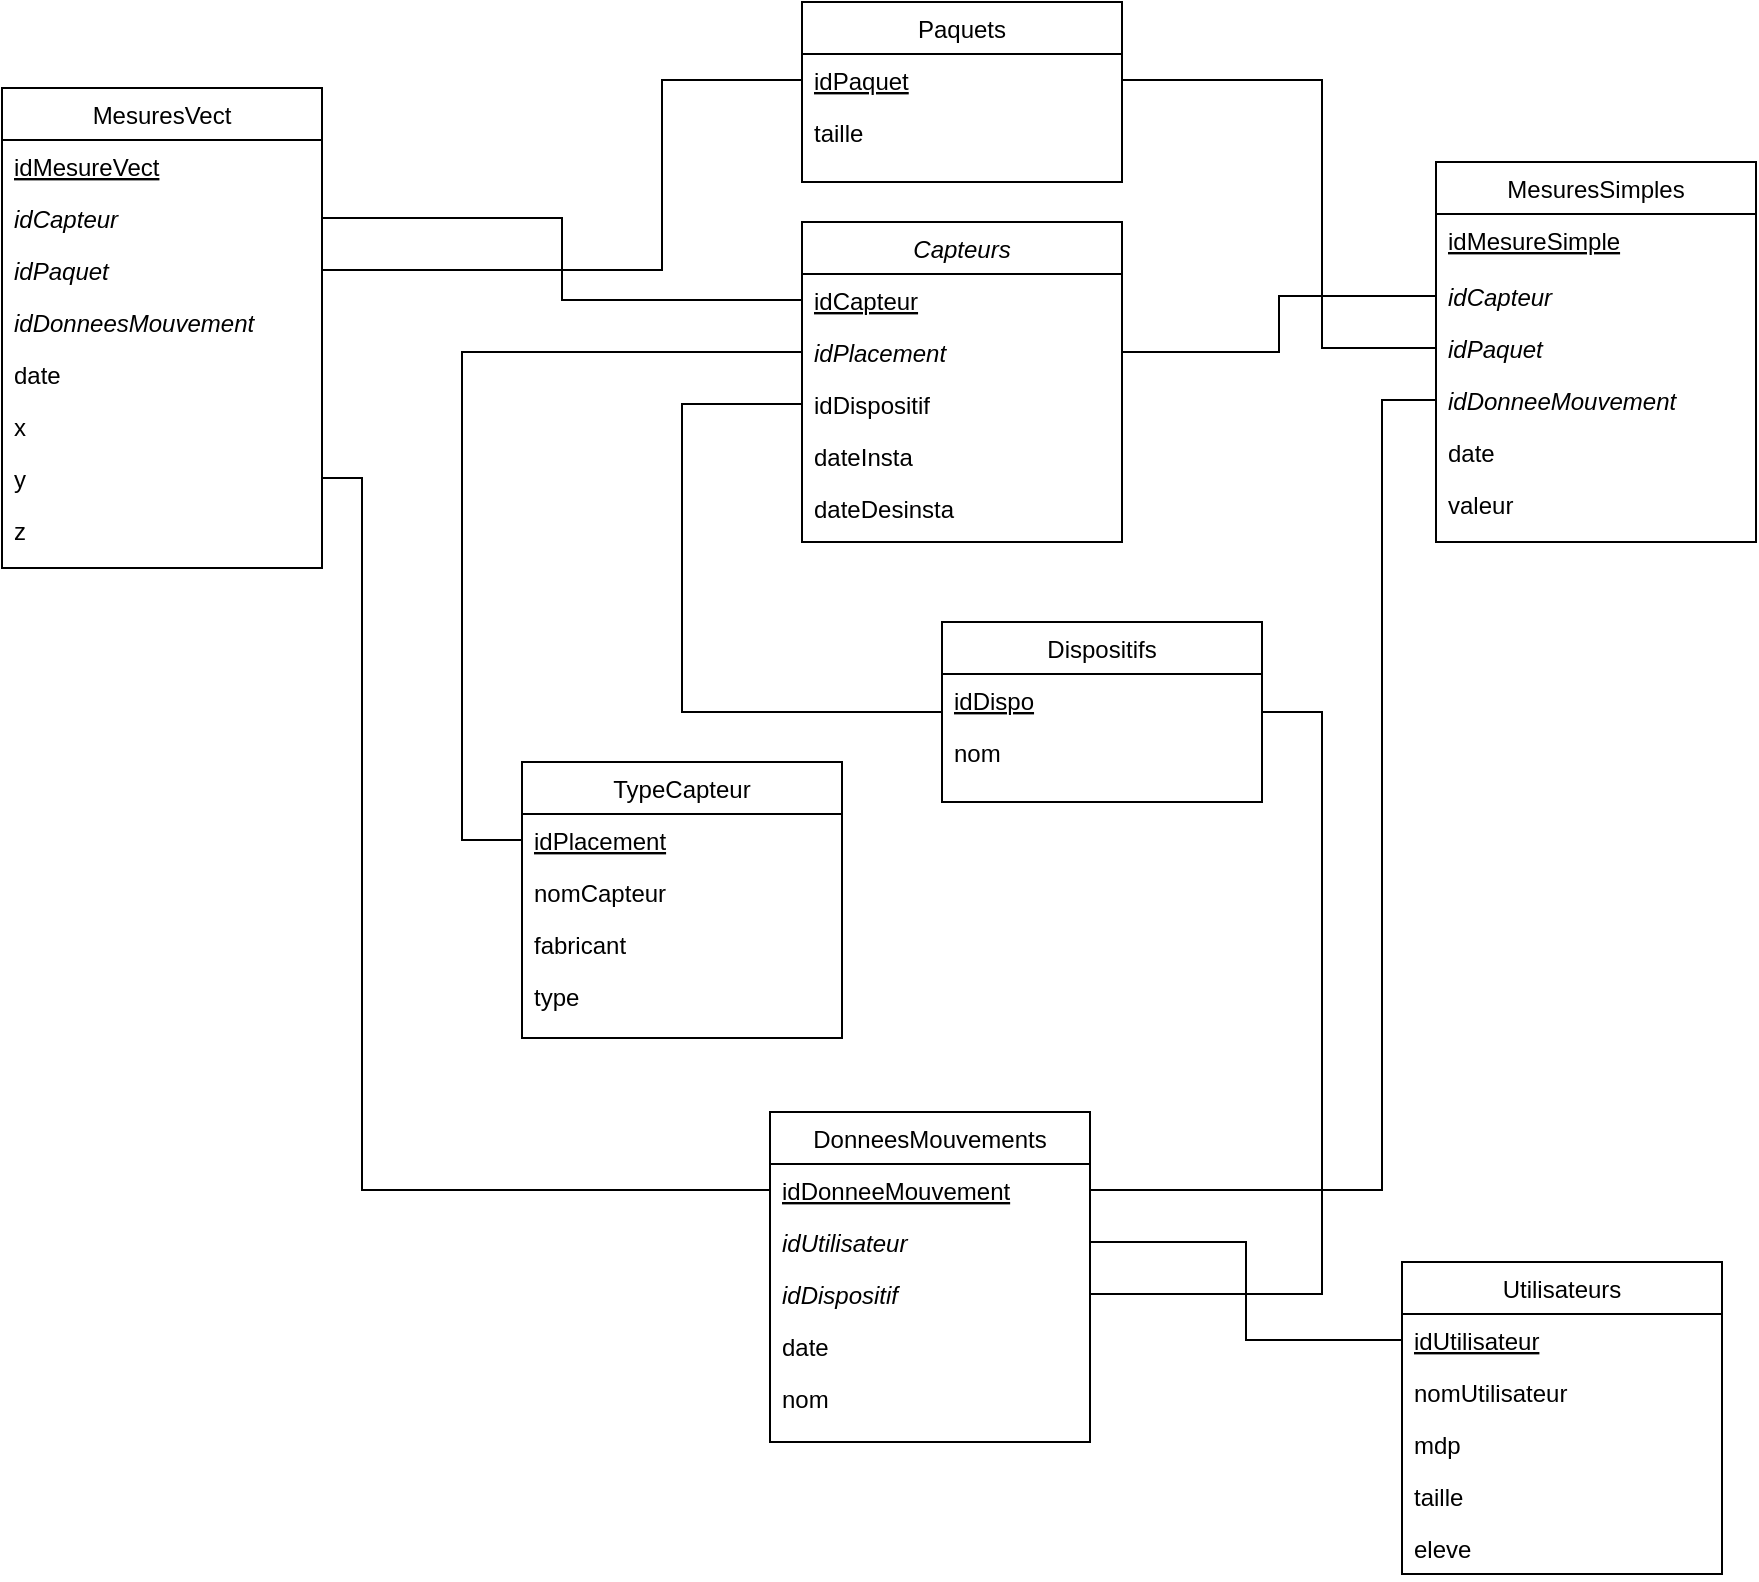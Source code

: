 <mxfile>
    <diagram id="C5RBs43oDa-KdzZeNtuy" name="Page-1">
        <mxGraphModel dx="2043" dy="621" grid="1" gridSize="10" guides="1" tooltips="1" connect="1" arrows="1" fold="1" page="1" pageScale="1" pageWidth="827" pageHeight="1169" math="0" shadow="0">
            <root>
                <mxCell id="WIyWlLk6GJQsqaUBKTNV-0"/>
                <mxCell id="WIyWlLk6GJQsqaUBKTNV-1" parent="WIyWlLk6GJQsqaUBKTNV-0"/>
                <mxCell id="zkfFHV4jXpPFQw0GAbJ--0" value="Capteurs" style="swimlane;fontStyle=2;align=center;verticalAlign=top;childLayout=stackLayout;horizontal=1;startSize=26;horizontalStack=0;resizeParent=1;resizeLast=0;collapsible=1;marginBottom=0;rounded=0;shadow=0;strokeWidth=1;" parent="WIyWlLk6GJQsqaUBKTNV-1" vertex="1">
                    <mxGeometry x="350" y="140" width="160" height="160" as="geometry">
                        <mxRectangle x="230" y="140" width="160" height="26" as="alternateBounds"/>
                    </mxGeometry>
                </mxCell>
                <mxCell id="zkfFHV4jXpPFQw0GAbJ--1" value="idCapteur" style="text;align=left;verticalAlign=top;spacingLeft=4;spacingRight=4;overflow=hidden;rotatable=0;points=[[0,0.5],[1,0.5]];portConstraint=eastwest;fontStyle=4" parent="zkfFHV4jXpPFQw0GAbJ--0" vertex="1">
                    <mxGeometry y="26" width="160" height="26" as="geometry"/>
                </mxCell>
                <mxCell id="zkfFHV4jXpPFQw0GAbJ--2" value="idPlacement" style="text;align=left;verticalAlign=top;spacingLeft=4;spacingRight=4;overflow=hidden;rotatable=0;points=[[0,0.5],[1,0.5]];portConstraint=eastwest;rounded=0;shadow=0;html=0;fontStyle=2" parent="zkfFHV4jXpPFQw0GAbJ--0" vertex="1">
                    <mxGeometry y="52" width="160" height="26" as="geometry"/>
                </mxCell>
                <mxCell id="zN-kpuimuayOz62OdHt_-75" value="idDispositif" style="text;align=left;verticalAlign=top;spacingLeft=4;spacingRight=4;overflow=hidden;rotatable=0;points=[[0,0.5],[1,0.5]];portConstraint=eastwest;rounded=0;shadow=0;html=0;" parent="zkfFHV4jXpPFQw0GAbJ--0" vertex="1">
                    <mxGeometry y="78" width="160" height="26" as="geometry"/>
                </mxCell>
                <mxCell id="zN-kpuimuayOz62OdHt_-6" value="dateInsta" style="text;align=left;verticalAlign=top;spacingLeft=4;spacingRight=4;overflow=hidden;rotatable=0;points=[[0,0.5],[1,0.5]];portConstraint=eastwest;rounded=0;shadow=0;html=0;" parent="zkfFHV4jXpPFQw0GAbJ--0" vertex="1">
                    <mxGeometry y="104" width="160" height="26" as="geometry"/>
                </mxCell>
                <mxCell id="zN-kpuimuayOz62OdHt_-7" value="dateDesinsta" style="text;align=left;verticalAlign=top;spacingLeft=4;spacingRight=4;overflow=hidden;rotatable=0;points=[[0,0.5],[1,0.5]];portConstraint=eastwest;rounded=0;shadow=0;html=0;" parent="zkfFHV4jXpPFQw0GAbJ--0" vertex="1">
                    <mxGeometry y="130" width="160" height="26" as="geometry"/>
                </mxCell>
                <mxCell id="zkfFHV4jXpPFQw0GAbJ--6" value="Paquets" style="swimlane;fontStyle=0;align=center;verticalAlign=top;childLayout=stackLayout;horizontal=1;startSize=26;horizontalStack=0;resizeParent=1;resizeLast=0;collapsible=1;marginBottom=0;rounded=0;shadow=0;strokeWidth=1;" parent="WIyWlLk6GJQsqaUBKTNV-1" vertex="1">
                    <mxGeometry x="350" y="30" width="160" height="90" as="geometry">
                        <mxRectangle x="130" y="380" width="160" height="26" as="alternateBounds"/>
                    </mxGeometry>
                </mxCell>
                <mxCell id="zkfFHV4jXpPFQw0GAbJ--7" value="idPaquet" style="text;align=left;verticalAlign=top;spacingLeft=4;spacingRight=4;overflow=hidden;rotatable=0;points=[[0,0.5],[1,0.5]];portConstraint=eastwest;fontStyle=4" parent="zkfFHV4jXpPFQw0GAbJ--6" vertex="1">
                    <mxGeometry y="26" width="160" height="26" as="geometry"/>
                </mxCell>
                <mxCell id="zkfFHV4jXpPFQw0GAbJ--8" value="taille" style="text;align=left;verticalAlign=top;spacingLeft=4;spacingRight=4;overflow=hidden;rotatable=0;points=[[0,0.5],[1,0.5]];portConstraint=eastwest;rounded=0;shadow=0;html=0;" parent="zkfFHV4jXpPFQw0GAbJ--6" vertex="1">
                    <mxGeometry y="52" width="160" height="26" as="geometry"/>
                </mxCell>
                <mxCell id="zkfFHV4jXpPFQw0GAbJ--13" value="MesuresVect" style="swimlane;fontStyle=0;align=center;verticalAlign=top;childLayout=stackLayout;horizontal=1;startSize=26;horizontalStack=0;resizeParent=1;resizeLast=0;collapsible=1;marginBottom=0;rounded=0;shadow=0;strokeWidth=1;" parent="WIyWlLk6GJQsqaUBKTNV-1" vertex="1">
                    <mxGeometry x="-50" y="73" width="160" height="240" as="geometry">
                        <mxRectangle x="340" y="380" width="170" height="26" as="alternateBounds"/>
                    </mxGeometry>
                </mxCell>
                <mxCell id="zN-kpuimuayOz62OdHt_-9" value="idMesureVect " style="text;align=left;verticalAlign=top;spacingLeft=4;spacingRight=4;overflow=hidden;rotatable=0;points=[[0,0.5],[1,0.5]];portConstraint=eastwest;rounded=0;shadow=0;html=0;fontStyle=4" parent="zkfFHV4jXpPFQw0GAbJ--13" vertex="1">
                    <mxGeometry y="26" width="160" height="26" as="geometry"/>
                </mxCell>
                <mxCell id="zkfFHV4jXpPFQw0GAbJ--14" value="idCapteur" style="text;align=left;verticalAlign=top;spacingLeft=4;spacingRight=4;overflow=hidden;rotatable=0;points=[[0,0.5],[1,0.5]];portConstraint=eastwest;fontStyle=2" parent="zkfFHV4jXpPFQw0GAbJ--13" vertex="1">
                    <mxGeometry y="52" width="160" height="26" as="geometry"/>
                </mxCell>
                <mxCell id="zN-kpuimuayOz62OdHt_-14" value="idPaquet" style="text;align=left;verticalAlign=top;spacingLeft=4;spacingRight=4;overflow=hidden;rotatable=0;points=[[0,0.5],[1,0.5]];portConstraint=eastwest;rounded=0;shadow=0;html=0;fontStyle=2" parent="zkfFHV4jXpPFQw0GAbJ--13" vertex="1">
                    <mxGeometry y="78" width="160" height="26" as="geometry"/>
                </mxCell>
                <mxCell id="zN-kpuimuayOz62OdHt_-15" value="idDonneesMouvement" style="text;align=left;verticalAlign=top;spacingLeft=4;spacingRight=4;overflow=hidden;rotatable=0;points=[[0,0.5],[1,0.5]];portConstraint=eastwest;rounded=0;shadow=0;html=0;fontStyle=2" parent="zkfFHV4jXpPFQw0GAbJ--13" vertex="1">
                    <mxGeometry y="104" width="160" height="26" as="geometry"/>
                </mxCell>
                <mxCell id="zN-kpuimuayOz62OdHt_-10" value="date" style="text;align=left;verticalAlign=top;spacingLeft=4;spacingRight=4;overflow=hidden;rotatable=0;points=[[0,0.5],[1,0.5]];portConstraint=eastwest;rounded=0;shadow=0;html=0;" parent="zkfFHV4jXpPFQw0GAbJ--13" vertex="1">
                    <mxGeometry y="130" width="160" height="26" as="geometry"/>
                </mxCell>
                <mxCell id="zN-kpuimuayOz62OdHt_-11" value="x" style="text;align=left;verticalAlign=top;spacingLeft=4;spacingRight=4;overflow=hidden;rotatable=0;points=[[0,0.5],[1,0.5]];portConstraint=eastwest;rounded=0;shadow=0;html=0;" parent="zkfFHV4jXpPFQw0GAbJ--13" vertex="1">
                    <mxGeometry y="156" width="160" height="26" as="geometry"/>
                </mxCell>
                <mxCell id="zN-kpuimuayOz62OdHt_-12" value="y" style="text;align=left;verticalAlign=top;spacingLeft=4;spacingRight=4;overflow=hidden;rotatable=0;points=[[0,0.5],[1,0.5]];portConstraint=eastwest;rounded=0;shadow=0;html=0;" parent="zkfFHV4jXpPFQw0GAbJ--13" vertex="1">
                    <mxGeometry y="182" width="160" height="26" as="geometry"/>
                </mxCell>
                <mxCell id="zN-kpuimuayOz62OdHt_-13" value="z" style="text;align=left;verticalAlign=top;spacingLeft=4;spacingRight=4;overflow=hidden;rotatable=0;points=[[0,0.5],[1,0.5]];portConstraint=eastwest;rounded=0;shadow=0;html=0;" parent="zkfFHV4jXpPFQw0GAbJ--13" vertex="1">
                    <mxGeometry y="208" width="160" height="26" as="geometry"/>
                </mxCell>
                <mxCell id="zkfFHV4jXpPFQw0GAbJ--17" value="MesuresSimples" style="swimlane;fontStyle=0;align=center;verticalAlign=top;childLayout=stackLayout;horizontal=1;startSize=26;horizontalStack=0;resizeParent=1;resizeLast=0;collapsible=1;marginBottom=0;rounded=0;shadow=0;strokeWidth=1;" parent="WIyWlLk6GJQsqaUBKTNV-1" vertex="1">
                    <mxGeometry x="667" y="110" width="160" height="190" as="geometry">
                        <mxRectangle x="550" y="140" width="160" height="26" as="alternateBounds"/>
                    </mxGeometry>
                </mxCell>
                <mxCell id="zkfFHV4jXpPFQw0GAbJ--19" value="idMesureSimple" style="text;align=left;verticalAlign=top;spacingLeft=4;spacingRight=4;overflow=hidden;rotatable=0;points=[[0,0.5],[1,0.5]];portConstraint=eastwest;rounded=0;shadow=0;html=0;fontStyle=4" parent="zkfFHV4jXpPFQw0GAbJ--17" vertex="1">
                    <mxGeometry y="26" width="160" height="28" as="geometry"/>
                </mxCell>
                <mxCell id="v6AQT8p7C0vqDHmekbwr-1" value="idCapteur" style="text;align=left;verticalAlign=top;spacingLeft=4;spacingRight=4;overflow=hidden;rotatable=0;points=[[0,0.5],[1,0.5]];portConstraint=eastwest;fontStyle=2" parent="zkfFHV4jXpPFQw0GAbJ--17" vertex="1">
                    <mxGeometry y="54" width="160" height="26" as="geometry"/>
                </mxCell>
                <mxCell id="v6AQT8p7C0vqDHmekbwr-0" value="idPaquet" style="text;align=left;verticalAlign=top;spacingLeft=4;spacingRight=4;overflow=hidden;rotatable=0;points=[[0,0.5],[1,0.5]];portConstraint=eastwest;rounded=0;shadow=0;html=0;fontStyle=2" parent="zkfFHV4jXpPFQw0GAbJ--17" vertex="1">
                    <mxGeometry y="80" width="160" height="26" as="geometry"/>
                </mxCell>
                <mxCell id="v6AQT8p7C0vqDHmekbwr-2" value="idDonneeMouvement" style="text;align=left;verticalAlign=top;spacingLeft=4;spacingRight=4;overflow=hidden;rotatable=0;points=[[0,0.5],[1,0.5]];portConstraint=eastwest;rounded=0;shadow=0;html=0;fontStyle=2" parent="zkfFHV4jXpPFQw0GAbJ--17" vertex="1">
                    <mxGeometry y="106" width="160" height="26" as="geometry"/>
                </mxCell>
                <mxCell id="zkfFHV4jXpPFQw0GAbJ--20" value="date" style="text;align=left;verticalAlign=top;spacingLeft=4;spacingRight=4;overflow=hidden;rotatable=0;points=[[0,0.5],[1,0.5]];portConstraint=eastwest;rounded=0;shadow=0;html=0;" parent="zkfFHV4jXpPFQw0GAbJ--17" vertex="1">
                    <mxGeometry y="132" width="160" height="26" as="geometry"/>
                </mxCell>
                <mxCell id="zkfFHV4jXpPFQw0GAbJ--21" value="valeur" style="text;align=left;verticalAlign=top;spacingLeft=4;spacingRight=4;overflow=hidden;rotatable=0;points=[[0,0.5],[1,0.5]];portConstraint=eastwest;rounded=0;shadow=0;html=0;" parent="zkfFHV4jXpPFQw0GAbJ--17" vertex="1">
                    <mxGeometry y="158" width="160" height="26" as="geometry"/>
                </mxCell>
                <mxCell id="zkfFHV4jXpPFQw0GAbJ--26" value="" style="endArrow=none;shadow=0;strokeWidth=1;rounded=0;endFill=0;edgeStyle=elbowEdgeStyle;exitX=1;exitY=0.5;exitDx=0;exitDy=0;strokeColor=default;entryX=0;entryY=0.5;entryDx=0;entryDy=0;" parent="WIyWlLk6GJQsqaUBKTNV-1" source="zkfFHV4jXpPFQw0GAbJ--2" target="v6AQT8p7C0vqDHmekbwr-1" edge="1">
                    <mxGeometry x="0.5" y="41" relative="1" as="geometry">
                        <mxPoint x="380" y="192" as="sourcePoint"/>
                        <mxPoint x="667" y="190" as="targetPoint"/>
                        <mxPoint x="-40" y="32" as="offset"/>
                    </mxGeometry>
                </mxCell>
                <mxCell id="zN-kpuimuayOz62OdHt_-0" value="DonneesMouvements" style="swimlane;fontStyle=0;align=center;verticalAlign=top;childLayout=stackLayout;horizontal=1;startSize=26;horizontalStack=0;resizeParent=1;resizeLast=0;collapsible=1;marginBottom=0;rounded=0;shadow=0;strokeWidth=1;" parent="WIyWlLk6GJQsqaUBKTNV-1" vertex="1">
                    <mxGeometry x="334" y="585" width="160" height="165" as="geometry">
                        <mxRectangle x="130" y="380" width="160" height="26" as="alternateBounds"/>
                    </mxGeometry>
                </mxCell>
                <mxCell id="zN-kpuimuayOz62OdHt_-1" value="idDonneeMouvement" style="text;align=left;verticalAlign=top;spacingLeft=4;spacingRight=4;overflow=hidden;rotatable=0;points=[[0,0.5],[1,0.5]];portConstraint=eastwest;fontStyle=4" parent="zN-kpuimuayOz62OdHt_-0" vertex="1">
                    <mxGeometry y="26" width="160" height="26" as="geometry"/>
                </mxCell>
                <mxCell id="zN-kpuimuayOz62OdHt_-17" value="idUtilisateur" style="text;align=left;verticalAlign=top;spacingLeft=4;spacingRight=4;overflow=hidden;rotatable=0;points=[[0,0.5],[1,0.5]];portConstraint=eastwest;rounded=0;shadow=0;html=0;fontStyle=2" parent="zN-kpuimuayOz62OdHt_-0" vertex="1">
                    <mxGeometry y="52" width="160" height="26" as="geometry"/>
                </mxCell>
                <mxCell id="v6AQT8p7C0vqDHmekbwr-3" value="idDispositif" style="text;align=left;verticalAlign=top;spacingLeft=4;spacingRight=4;overflow=hidden;rotatable=0;points=[[0,0.5],[1,0.5]];portConstraint=eastwest;rounded=0;shadow=0;html=0;fontStyle=2" parent="zN-kpuimuayOz62OdHt_-0" vertex="1">
                    <mxGeometry y="78" width="160" height="26" as="geometry"/>
                </mxCell>
                <mxCell id="zN-kpuimuayOz62OdHt_-16" value="date" style="text;align=left;verticalAlign=top;spacingLeft=4;spacingRight=4;overflow=hidden;rotatable=0;points=[[0,0.5],[1,0.5]];portConstraint=eastwest;rounded=0;shadow=0;html=0;" parent="zN-kpuimuayOz62OdHt_-0" vertex="1">
                    <mxGeometry y="104" width="160" height="26" as="geometry"/>
                </mxCell>
                <mxCell id="zN-kpuimuayOz62OdHt_-81" value="nom" style="text;align=left;verticalAlign=top;spacingLeft=4;spacingRight=4;overflow=hidden;rotatable=0;points=[[0,0.5],[1,0.5]];portConstraint=eastwest;rounded=0;shadow=0;html=0;fontStyle=0" parent="zN-kpuimuayOz62OdHt_-0" vertex="1">
                    <mxGeometry y="130" width="160" height="30" as="geometry"/>
                </mxCell>
                <mxCell id="zN-kpuimuayOz62OdHt_-3" value="TypeCapteur" style="swimlane;fontStyle=0;align=center;verticalAlign=top;childLayout=stackLayout;horizontal=1;startSize=26;horizontalStack=0;resizeParent=1;resizeLast=0;collapsible=1;marginBottom=0;rounded=0;shadow=0;strokeWidth=1;" parent="WIyWlLk6GJQsqaUBKTNV-1" vertex="1">
                    <mxGeometry x="210" y="410" width="160" height="138" as="geometry">
                        <mxRectangle x="130" y="380" width="160" height="26" as="alternateBounds"/>
                    </mxGeometry>
                </mxCell>
                <mxCell id="zN-kpuimuayOz62OdHt_-4" value="idPlacement" style="text;align=left;verticalAlign=top;spacingLeft=4;spacingRight=4;overflow=hidden;rotatable=0;points=[[0,0.5],[1,0.5]];portConstraint=eastwest;fontStyle=4" parent="zN-kpuimuayOz62OdHt_-3" vertex="1">
                    <mxGeometry y="26" width="160" height="26" as="geometry"/>
                </mxCell>
                <mxCell id="zN-kpuimuayOz62OdHt_-5" value="nomCapteur" style="text;align=left;verticalAlign=top;spacingLeft=4;spacingRight=4;overflow=hidden;rotatable=0;points=[[0,0.5],[1,0.5]];portConstraint=eastwest;rounded=0;shadow=0;html=0;" parent="zN-kpuimuayOz62OdHt_-3" vertex="1">
                    <mxGeometry y="52" width="160" height="26" as="geometry"/>
                </mxCell>
                <mxCell id="zN-kpuimuayOz62OdHt_-30" value="fabricant&#10;" style="text;align=left;verticalAlign=top;spacingLeft=4;spacingRight=4;overflow=hidden;rotatable=0;points=[[0,0.5],[1,0.5]];portConstraint=eastwest;rounded=0;shadow=0;html=0;" parent="zN-kpuimuayOz62OdHt_-3" vertex="1">
                    <mxGeometry y="78" width="160" height="26" as="geometry"/>
                </mxCell>
                <mxCell id="zN-kpuimuayOz62OdHt_-76" value="type" style="text;align=left;verticalAlign=top;spacingLeft=4;spacingRight=4;overflow=hidden;rotatable=0;points=[[0,0.5],[1,0.5]];portConstraint=eastwest;rounded=0;shadow=0;html=0;" parent="zN-kpuimuayOz62OdHt_-3" vertex="1">
                    <mxGeometry y="104" width="160" height="26" as="geometry"/>
                </mxCell>
                <mxCell id="zN-kpuimuayOz62OdHt_-20" value="Utilisateurs" style="swimlane;fontStyle=0;align=center;verticalAlign=top;childLayout=stackLayout;horizontal=1;startSize=26;horizontalStack=0;resizeParent=1;resizeLast=0;collapsible=1;marginBottom=0;rounded=0;shadow=0;strokeWidth=1;" parent="WIyWlLk6GJQsqaUBKTNV-1" vertex="1">
                    <mxGeometry x="650" y="660" width="160" height="156" as="geometry">
                        <mxRectangle x="130" y="380" width="160" height="26" as="alternateBounds"/>
                    </mxGeometry>
                </mxCell>
                <mxCell id="zN-kpuimuayOz62OdHt_-21" value="idUtilisateur" style="text;align=left;verticalAlign=top;spacingLeft=4;spacingRight=4;overflow=hidden;rotatable=0;points=[[0,0.5],[1,0.5]];portConstraint=eastwest;fontStyle=4" parent="zN-kpuimuayOz62OdHt_-20" vertex="1">
                    <mxGeometry y="26" width="160" height="26" as="geometry"/>
                </mxCell>
                <mxCell id="zN-kpuimuayOz62OdHt_-22" value="nomUtilisateur" style="text;align=left;verticalAlign=top;spacingLeft=4;spacingRight=4;overflow=hidden;rotatable=0;points=[[0,0.5],[1,0.5]];portConstraint=eastwest;rounded=0;shadow=0;html=0;" parent="zN-kpuimuayOz62OdHt_-20" vertex="1">
                    <mxGeometry y="52" width="160" height="26" as="geometry"/>
                </mxCell>
                <mxCell id="zN-kpuimuayOz62OdHt_-23" value="mdp" style="text;align=left;verticalAlign=top;spacingLeft=4;spacingRight=4;overflow=hidden;rotatable=0;points=[[0,0.5],[1,0.5]];portConstraint=eastwest;rounded=0;shadow=0;html=0;" parent="zN-kpuimuayOz62OdHt_-20" vertex="1">
                    <mxGeometry y="78" width="160" height="26" as="geometry"/>
                </mxCell>
                <mxCell id="zN-kpuimuayOz62OdHt_-24" value="taille" style="text;align=left;verticalAlign=top;spacingLeft=4;spacingRight=4;overflow=hidden;rotatable=0;points=[[0,0.5],[1,0.5]];portConstraint=eastwest;rounded=0;shadow=0;html=0;fontStyle=0" parent="zN-kpuimuayOz62OdHt_-20" vertex="1">
                    <mxGeometry y="104" width="160" height="26" as="geometry"/>
                </mxCell>
                <mxCell id="0" value="eleve" style="text;align=left;verticalAlign=top;spacingLeft=4;spacingRight=4;overflow=hidden;rotatable=0;points=[[0,0.5],[1,0.5]];portConstraint=eastwest;rounded=0;shadow=0;html=0;fontStyle=0" vertex="1" parent="zN-kpuimuayOz62OdHt_-20">
                    <mxGeometry y="130" width="160" height="26" as="geometry"/>
                </mxCell>
                <mxCell id="zN-kpuimuayOz62OdHt_-37" value="" style="endArrow=none;shadow=0;strokeWidth=1;rounded=0;endFill=0;edgeStyle=elbowEdgeStyle;entryX=0;entryY=0.5;entryDx=0;entryDy=0;exitX=1;exitY=0.5;exitDx=0;exitDy=0;strokeColor=default;" parent="WIyWlLk6GJQsqaUBKTNV-1" source="zkfFHV4jXpPFQw0GAbJ--7" target="v6AQT8p7C0vqDHmekbwr-0" edge="1">
                    <mxGeometry x="0.5" y="41" relative="1" as="geometry">
                        <mxPoint x="540" y="80" as="sourcePoint"/>
                        <mxPoint x="680" y="106" as="targetPoint"/>
                        <mxPoint x="-40" y="32" as="offset"/>
                        <Array as="points">
                            <mxPoint x="610" y="130"/>
                        </Array>
                    </mxGeometry>
                </mxCell>
                <mxCell id="zN-kpuimuayOz62OdHt_-41" value="" style="endArrow=none;shadow=0;strokeWidth=1;rounded=0;endFill=0;edgeStyle=elbowEdgeStyle;entryX=0;entryY=0.5;entryDx=0;entryDy=0;exitX=1;exitY=0.5;exitDx=0;exitDy=0;strokeColor=default;" parent="WIyWlLk6GJQsqaUBKTNV-1" source="zN-kpuimuayOz62OdHt_-14" target="zkfFHV4jXpPFQw0GAbJ--7" edge="1">
                    <mxGeometry x="0.5" y="41" relative="1" as="geometry">
                        <mxPoint x="290" y="110" as="sourcePoint"/>
                        <mxPoint x="430" y="136" as="targetPoint"/>
                        <mxPoint x="-40" y="32" as="offset"/>
                        <Array as="points">
                            <mxPoint x="280" y="120"/>
                        </Array>
                    </mxGeometry>
                </mxCell>
                <mxCell id="zN-kpuimuayOz62OdHt_-45" value="" style="endArrow=none;shadow=0;strokeWidth=1;rounded=0;endFill=0;edgeStyle=elbowEdgeStyle;exitX=1;exitY=0.5;exitDx=0;exitDy=0;strokeColor=default;entryX=0;entryY=0.5;entryDx=0;entryDy=0;" parent="WIyWlLk6GJQsqaUBKTNV-1" source="zkfFHV4jXpPFQw0GAbJ--14" target="zkfFHV4jXpPFQw0GAbJ--1" edge="1">
                    <mxGeometry x="0.5" y="41" relative="1" as="geometry">
                        <mxPoint x="290" y="180" as="sourcePoint"/>
                        <mxPoint x="350" y="200" as="targetPoint"/>
                        <mxPoint x="-40" y="32" as="offset"/>
                    </mxGeometry>
                </mxCell>
                <mxCell id="zN-kpuimuayOz62OdHt_-49" value="" style="endArrow=none;shadow=0;strokeWidth=1;rounded=0;endFill=0;edgeStyle=elbowEdgeStyle;entryX=0;entryY=0.5;entryDx=0;entryDy=0;exitX=0;exitY=0.5;exitDx=0;exitDy=0;strokeColor=default;" parent="WIyWlLk6GJQsqaUBKTNV-1" source="zkfFHV4jXpPFQw0GAbJ--2" target="zN-kpuimuayOz62OdHt_-4" edge="1">
                    <mxGeometry x="0.5" y="41" relative="1" as="geometry">
                        <mxPoint x="310" y="280" as="sourcePoint"/>
                        <mxPoint x="450" y="306" as="targetPoint"/>
                        <mxPoint x="-40" y="32" as="offset"/>
                        <Array as="points">
                            <mxPoint x="180" y="310"/>
                        </Array>
                    </mxGeometry>
                </mxCell>
                <mxCell id="zN-kpuimuayOz62OdHt_-53" value="" style="endArrow=none;shadow=0;strokeWidth=1;rounded=0;endFill=0;edgeStyle=elbowEdgeStyle;entryX=0;entryY=0.5;entryDx=0;entryDy=0;exitX=1;exitY=0.5;exitDx=0;exitDy=0;strokeColor=default;" parent="WIyWlLk6GJQsqaUBKTNV-1" source="zN-kpuimuayOz62OdHt_-12" target="zN-kpuimuayOz62OdHt_-1" edge="1">
                    <mxGeometry x="0.5" y="41" relative="1" as="geometry">
                        <mxPoint x="290" y="400" as="sourcePoint"/>
                        <mxPoint x="430" y="426" as="targetPoint"/>
                        <mxPoint x="-40" y="32" as="offset"/>
                        <Array as="points">
                            <mxPoint x="130" y="420"/>
                        </Array>
                    </mxGeometry>
                </mxCell>
                <mxCell id="zN-kpuimuayOz62OdHt_-57" value="" style="endArrow=none;shadow=0;strokeWidth=1;rounded=0;endFill=0;edgeStyle=elbowEdgeStyle;exitX=1;exitY=0.5;exitDx=0;exitDy=0;strokeColor=default;entryX=0;entryY=0.5;entryDx=0;entryDy=0;" parent="WIyWlLk6GJQsqaUBKTNV-1" source="zN-kpuimuayOz62OdHt_-1" target="v6AQT8p7C0vqDHmekbwr-2" edge="1">
                    <mxGeometry x="0.5" y="41" relative="1" as="geometry">
                        <mxPoint x="494" y="618" as="sourcePoint"/>
                        <mxPoint x="667" y="200" as="targetPoint"/>
                        <mxPoint x="-40" y="32" as="offset"/>
                        <Array as="points">
                            <mxPoint x="640" y="430"/>
                            <mxPoint x="610" y="434"/>
                        </Array>
                    </mxGeometry>
                </mxCell>
                <mxCell id="zN-kpuimuayOz62OdHt_-61" value="" style="endArrow=none;shadow=0;strokeWidth=1;rounded=0;endFill=0;edgeStyle=elbowEdgeStyle;entryX=0;entryY=0.5;entryDx=0;entryDy=0;exitX=1;exitY=0.5;exitDx=0;exitDy=0;strokeColor=default;" parent="WIyWlLk6GJQsqaUBKTNV-1" source="zN-kpuimuayOz62OdHt_-17" target="zN-kpuimuayOz62OdHt_-21" edge="1">
                    <mxGeometry x="0.5" y="41" relative="1" as="geometry">
                        <mxPoint x="494" y="696.5" as="sourcePoint"/>
                        <mxPoint x="630" y="781.5" as="targetPoint"/>
                        <mxPoint x="-40" y="32" as="offset"/>
                        <Array as="points"/>
                    </mxGeometry>
                </mxCell>
                <mxCell id="zN-kpuimuayOz62OdHt_-77" value="Dispositifs" style="swimlane;fontStyle=0;align=center;verticalAlign=top;childLayout=stackLayout;horizontal=1;startSize=26;horizontalStack=0;resizeParent=1;resizeLast=0;collapsible=1;marginBottom=0;rounded=0;shadow=0;strokeWidth=1;" parent="WIyWlLk6GJQsqaUBKTNV-1" vertex="1">
                    <mxGeometry x="420" y="340" width="160" height="90" as="geometry">
                        <mxRectangle x="130" y="380" width="160" height="26" as="alternateBounds"/>
                    </mxGeometry>
                </mxCell>
                <mxCell id="zN-kpuimuayOz62OdHt_-78" value="idDispo" style="text;align=left;verticalAlign=top;spacingLeft=4;spacingRight=4;overflow=hidden;rotatable=0;points=[[0,0.5],[1,0.5]];portConstraint=eastwest;rounded=0;shadow=0;html=0;fontStyle=4" parent="zN-kpuimuayOz62OdHt_-77" vertex="1">
                    <mxGeometry y="26" width="160" height="26" as="geometry"/>
                </mxCell>
                <mxCell id="zN-kpuimuayOz62OdHt_-79" value="nom" style="text;align=left;verticalAlign=top;spacingLeft=4;spacingRight=4;overflow=hidden;rotatable=0;points=[[0,0.5],[1,0.5]];portConstraint=eastwest;rounded=0;shadow=0;html=0;fontStyle=0" parent="zN-kpuimuayOz62OdHt_-77" vertex="1">
                    <mxGeometry y="52" width="160" height="26" as="geometry"/>
                </mxCell>
                <mxCell id="zN-kpuimuayOz62OdHt_-86" value="" style="endArrow=none;shadow=0;strokeWidth=1;rounded=0;endFill=0;edgeStyle=elbowEdgeStyle;entryX=0;entryY=0.5;entryDx=0;entryDy=0;exitX=0;exitY=0.5;exitDx=0;exitDy=0;strokeColor=default;" parent="WIyWlLk6GJQsqaUBKTNV-1" source="zN-kpuimuayOz62OdHt_-75" target="zN-kpuimuayOz62OdHt_-77" edge="1">
                    <mxGeometry x="0.5" y="41" relative="1" as="geometry">
                        <mxPoint x="310" y="330" as="sourcePoint"/>
                        <mxPoint x="502" y="368" as="targetPoint"/>
                        <mxPoint x="-40" y="32" as="offset"/>
                        <Array as="points">
                            <mxPoint x="290" y="320"/>
                        </Array>
                    </mxGeometry>
                </mxCell>
                <mxCell id="zN-kpuimuayOz62OdHt_-90" value="" style="endArrow=none;shadow=0;strokeWidth=1;rounded=0;endFill=0;edgeStyle=elbowEdgeStyle;entryX=1;entryY=0.5;entryDx=0;entryDy=0;strokeColor=default;exitX=1;exitY=0.5;exitDx=0;exitDy=0;" parent="WIyWlLk6GJQsqaUBKTNV-1" source="zN-kpuimuayOz62OdHt_-77" target="v6AQT8p7C0vqDHmekbwr-3" edge="1">
                    <mxGeometry x="0.5" y="41" relative="1" as="geometry">
                        <mxPoint x="590" y="400" as="sourcePoint"/>
                        <mxPoint x="580" y="648" as="targetPoint"/>
                        <mxPoint x="-40" y="32" as="offset"/>
                        <Array as="points">
                            <mxPoint x="610" y="580"/>
                        </Array>
                    </mxGeometry>
                </mxCell>
            </root>
        </mxGraphModel>
    </diagram>
</mxfile>